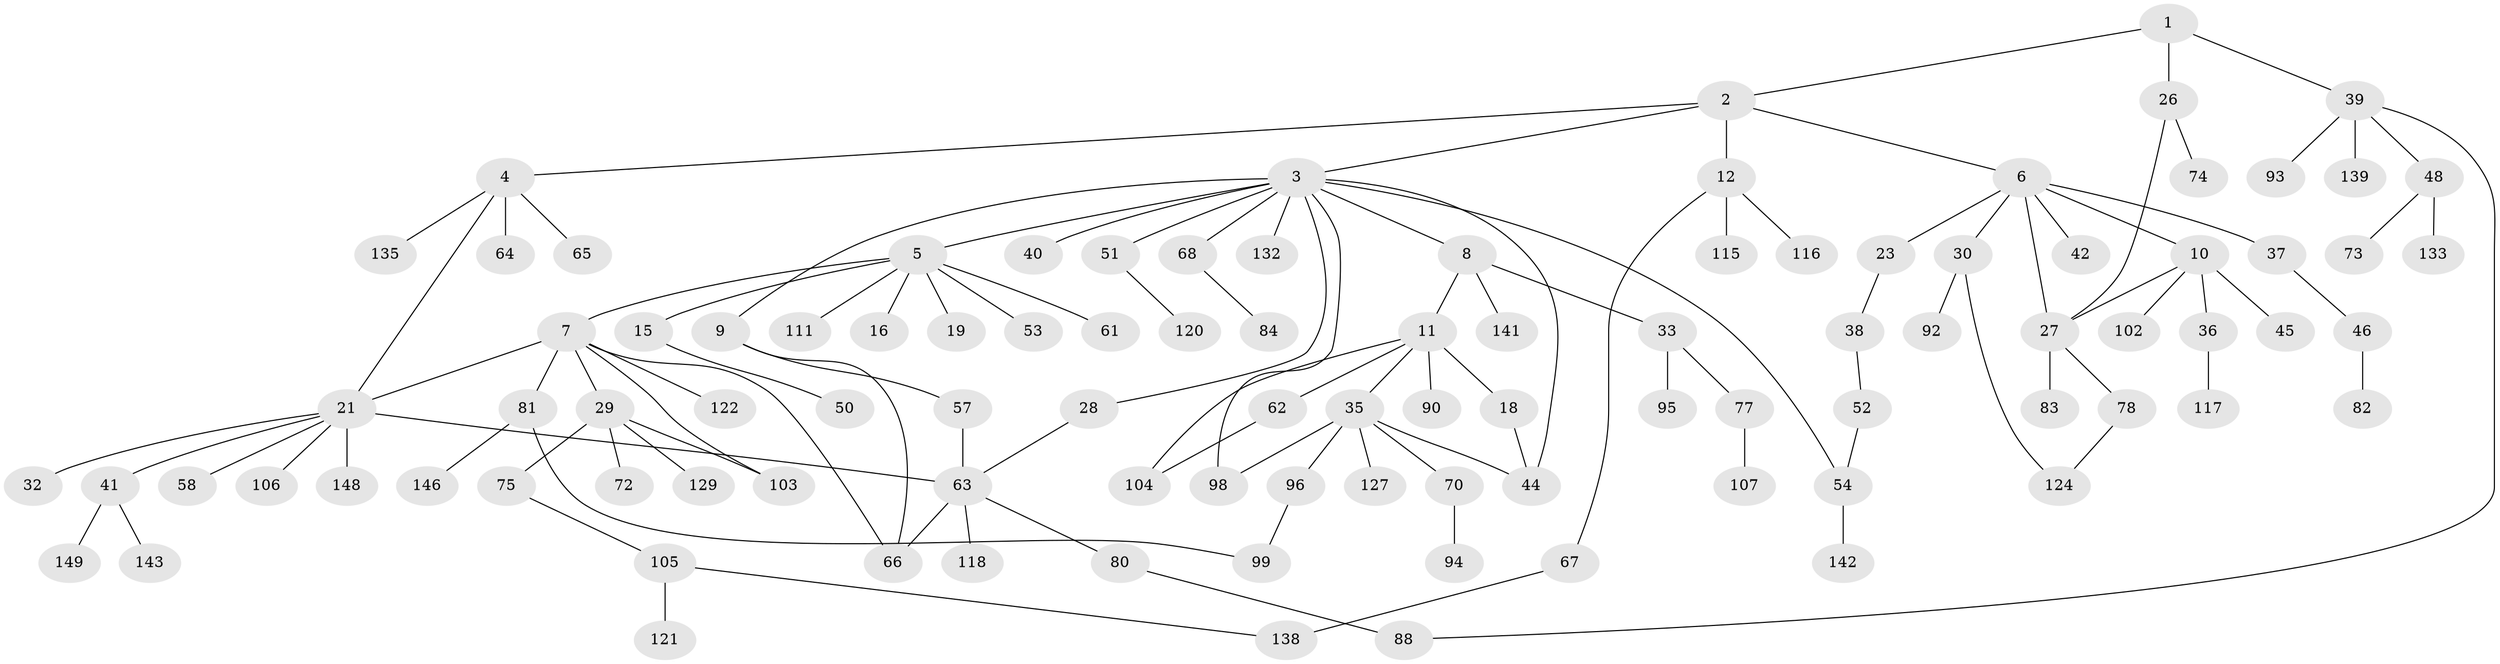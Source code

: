 // original degree distribution, {4: 0.053691275167785234, 5: 0.026845637583892617, 7: 0.013422818791946308, 8: 0.013422818791946308, 6: 0.026845637583892617, 3: 0.174496644295302, 2: 0.31543624161073824, 1: 0.37583892617449666}
// Generated by graph-tools (version 1.1) at 2025/41/03/06/25 10:41:31]
// undirected, 101 vertices, 117 edges
graph export_dot {
graph [start="1"]
  node [color=gray90,style=filled];
  1 [super="+100"];
  2;
  3 [super="+25"];
  4 [super="+49"];
  5 [super="+13"];
  6 [super="+17"];
  7 [super="+20"];
  8 [super="+24"];
  9 [super="+22"];
  10 [super="+56"];
  11 [super="+14"];
  12 [super="+31"];
  15;
  16;
  18 [super="+43"];
  19;
  21 [super="+34"];
  23 [super="+147"];
  26;
  27 [super="+55"];
  28 [super="+125"];
  29 [super="+71"];
  30 [super="+60"];
  32;
  33;
  35 [super="+59"];
  36 [super="+112"];
  37 [super="+134"];
  38;
  39 [super="+101"];
  40;
  41 [super="+47"];
  42;
  44 [super="+119"];
  45 [super="+109"];
  46 [super="+79"];
  48 [super="+113"];
  50 [super="+86"];
  51 [super="+87"];
  52 [super="+140"];
  53;
  54 [super="+69"];
  57;
  58;
  61 [super="+85"];
  62 [super="+91"];
  63 [super="+126"];
  64;
  65 [super="+136"];
  66 [super="+123"];
  67 [super="+89"];
  68;
  70 [super="+76"];
  72;
  73 [super="+137"];
  74;
  75;
  77 [super="+131"];
  78 [super="+128"];
  80;
  81 [super="+144"];
  82;
  83 [super="+108"];
  84;
  88;
  90;
  92 [super="+97"];
  93;
  94 [super="+145"];
  95;
  96;
  98 [super="+114"];
  99 [super="+130"];
  102;
  103;
  104;
  105 [super="+110"];
  106;
  107;
  111;
  115;
  116;
  117;
  118;
  120;
  121;
  122;
  124;
  127;
  129;
  132;
  133;
  135;
  138;
  139;
  141;
  142;
  143;
  146;
  148;
  149;
  1 -- 2;
  1 -- 26;
  1 -- 39;
  2 -- 3;
  2 -- 4;
  2 -- 6;
  2 -- 12;
  3 -- 5;
  3 -- 8;
  3 -- 9;
  3 -- 44;
  3 -- 54;
  3 -- 98;
  3 -- 68;
  3 -- 132;
  3 -- 51;
  3 -- 40;
  3 -- 28;
  4 -- 21;
  4 -- 135;
  4 -- 64;
  4 -- 65;
  5 -- 7;
  5 -- 15;
  5 -- 16;
  5 -- 19;
  5 -- 53;
  5 -- 111;
  5 -- 61;
  6 -- 10;
  6 -- 23;
  6 -- 27;
  6 -- 30;
  6 -- 42;
  6 -- 37;
  7 -- 29;
  7 -- 81;
  7 -- 122;
  7 -- 66;
  7 -- 103;
  7 -- 21;
  8 -- 11;
  8 -- 33;
  8 -- 141;
  9 -- 57;
  9 -- 66;
  10 -- 36;
  10 -- 45 [weight=2];
  10 -- 102;
  10 -- 27;
  11 -- 18;
  11 -- 35;
  11 -- 62;
  11 -- 104;
  11 -- 90;
  12 -- 67;
  12 -- 116;
  12 -- 115;
  15 -- 50;
  18 -- 44;
  21 -- 32;
  21 -- 106;
  21 -- 63 [weight=2];
  21 -- 148;
  21 -- 41;
  21 -- 58;
  23 -- 38;
  26 -- 74;
  26 -- 27;
  27 -- 78;
  27 -- 83;
  28 -- 63;
  29 -- 72;
  29 -- 75;
  29 -- 103;
  29 -- 129;
  30 -- 92;
  30 -- 124;
  33 -- 77;
  33 -- 95;
  35 -- 127;
  35 -- 96;
  35 -- 70;
  35 -- 98;
  35 -- 44;
  36 -- 117;
  37 -- 46;
  38 -- 52;
  39 -- 48;
  39 -- 93;
  39 -- 88;
  39 -- 139;
  41 -- 143;
  41 -- 149;
  46 -- 82;
  48 -- 73;
  48 -- 133;
  51 -- 120;
  52 -- 54;
  54 -- 142;
  57 -- 63;
  62 -- 104;
  63 -- 66;
  63 -- 80;
  63 -- 118;
  67 -- 138;
  68 -- 84;
  70 -- 94;
  75 -- 105;
  77 -- 107;
  78 -- 124;
  80 -- 88;
  81 -- 99;
  81 -- 146;
  96 -- 99;
  105 -- 138;
  105 -- 121;
}
